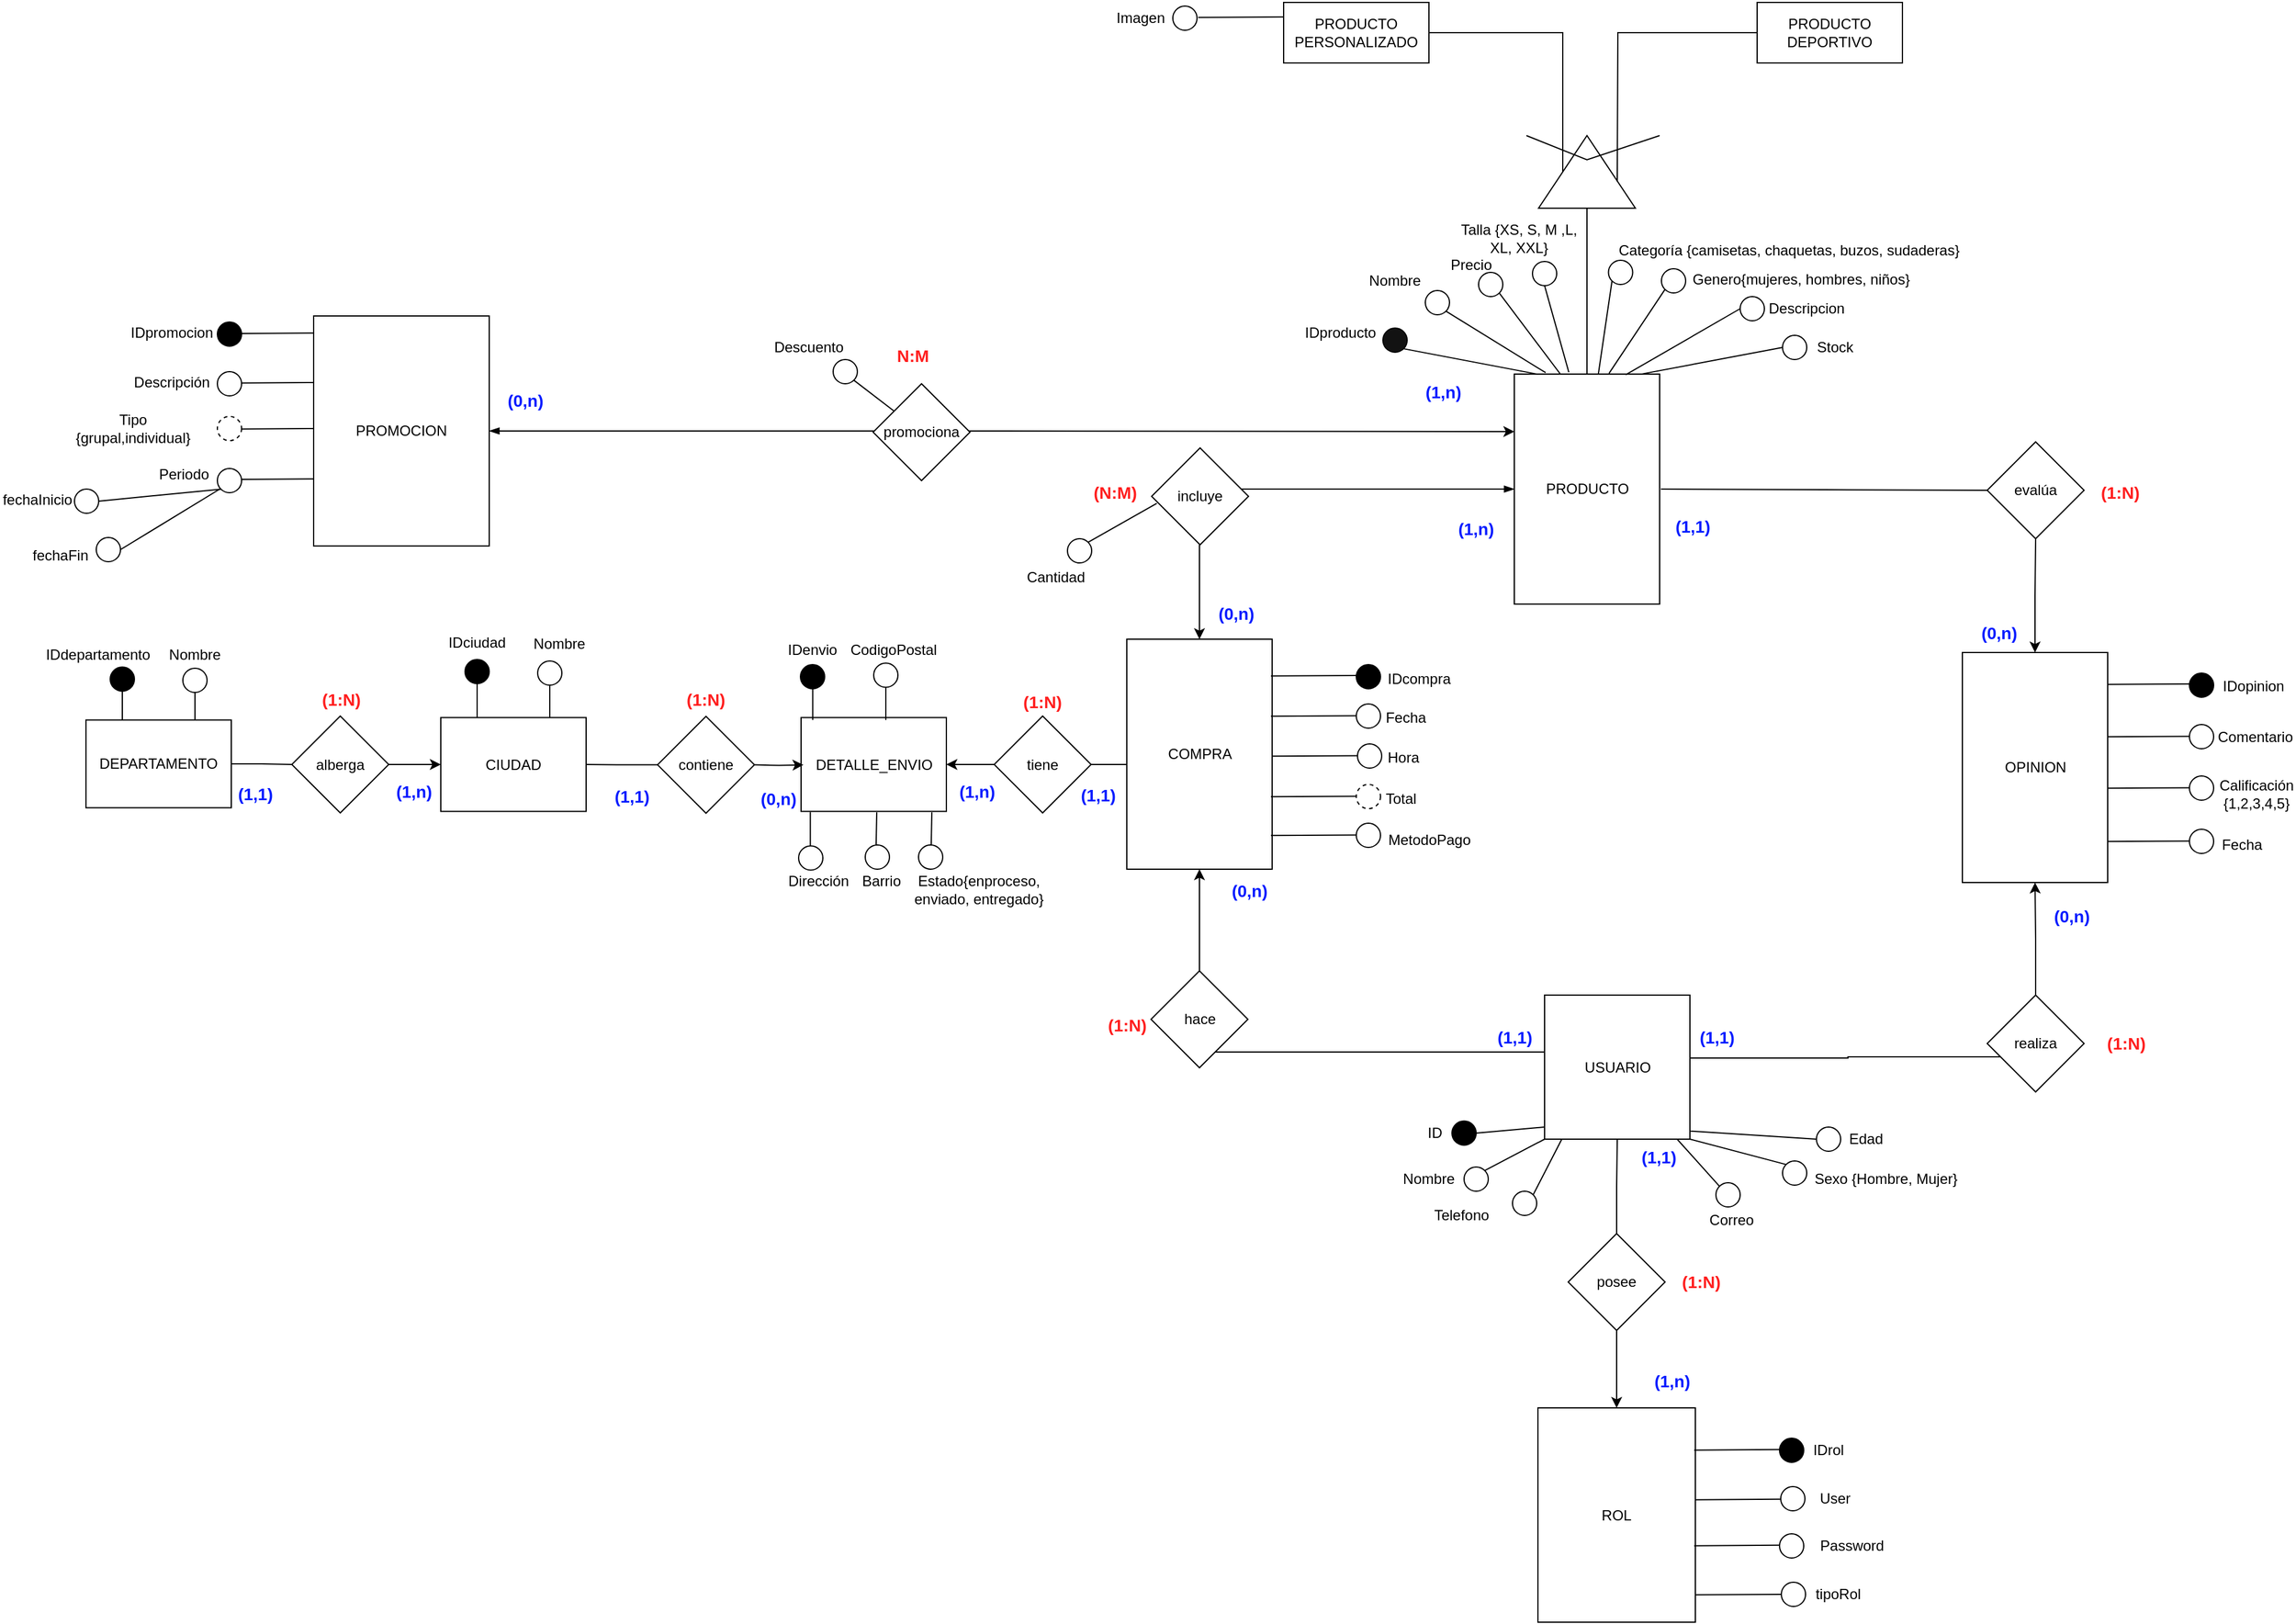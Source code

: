 <mxfile version="24.0.1" type="device">
  <diagram id="R2lEEEUBdFMjLlhIrx00" name="Page-1">
    <mxGraphModel dx="3002" dy="108" grid="1" gridSize="10" guides="1" tooltips="1" connect="1" arrows="1" fold="1" page="1" pageScale="1" pageWidth="850" pageHeight="1100" math="0" shadow="0" extFonts="Permanent Marker^https://fonts.googleapis.com/css?family=Permanent+Marker">
      <root>
        <mxCell id="0" />
        <mxCell id="1" parent="0" />
        <mxCell id="B-tJJO5V5-ldki5-tyMb-69" style="edgeStyle=orthogonalEdgeStyle;rounded=0;orthogonalLoop=1;jettySize=auto;html=1;entryX=0.5;entryY=1;entryDx=0;entryDy=0;" parent="1" source="B-tJJO5V5-ldki5-tyMb-221" target="B-tJJO5V5-ldki5-tyMb-68" edge="1">
          <mxGeometry relative="1" as="geometry" />
        </mxCell>
        <mxCell id="B-tJJO5V5-ldki5-tyMb-223" style="edgeStyle=orthogonalEdgeStyle;rounded=0;orthogonalLoop=1;jettySize=auto;html=1;entryX=0;entryY=1;entryDx=0;entryDy=0;endArrow=none;endFill=0;" parent="1" edge="1">
          <mxGeometry relative="1" as="geometry">
            <mxPoint x="971" y="2533" as="sourcePoint" />
            <mxPoint x="1241" y="2533" as="targetPoint" />
            <Array as="points">
              <mxPoint x="1106" y="2534" />
            </Array>
          </mxGeometry>
        </mxCell>
        <mxCell id="B-tJJO5V5-ldki5-tyMb-7" value="ID" style="text;html=1;align=center;verticalAlign=middle;whiteSpace=wrap;rounded=0;" parent="1" vertex="1">
          <mxGeometry x="735" y="2581" width="60" height="30" as="geometry" />
        </mxCell>
        <mxCell id="B-tJJO5V5-ldki5-tyMb-14" value="Nombre" style="text;html=1;align=center;verticalAlign=middle;whiteSpace=wrap;rounded=0;" parent="1" vertex="1">
          <mxGeometry x="730" y="2619" width="60" height="30" as="geometry" />
        </mxCell>
        <mxCell id="B-tJJO5V5-ldki5-tyMb-17" value="Telefono" style="text;html=1;align=center;verticalAlign=middle;whiteSpace=wrap;rounded=0;" parent="1" vertex="1">
          <mxGeometry x="757" y="2649" width="60" height="30" as="geometry" />
        </mxCell>
        <mxCell id="B-tJJO5V5-ldki5-tyMb-20" value="Correo" style="text;html=1;align=center;verticalAlign=middle;whiteSpace=wrap;rounded=0;" parent="1" vertex="1">
          <mxGeometry x="980" y="2653" width="60" height="30" as="geometry" />
        </mxCell>
        <mxCell id="B-tJJO5V5-ldki5-tyMb-71" style="edgeStyle=orthogonalEdgeStyle;rounded=0;orthogonalLoop=1;jettySize=auto;html=1;exitX=0;exitY=0.5;exitDx=0;exitDy=0;entryX=0.5;entryY=0;entryDx=0;entryDy=0;startArrow=blockThin;startFill=1;" parent="1" source="B-tJJO5V5-ldki5-tyMb-66" target="B-tJJO5V5-ldki5-tyMb-67" edge="1">
          <mxGeometry relative="1" as="geometry" />
        </mxCell>
        <mxCell id="B-tJJO5V5-ldki5-tyMb-220" style="edgeStyle=orthogonalEdgeStyle;rounded=0;orthogonalLoop=1;jettySize=auto;html=1;exitX=1;exitY=0.5;exitDx=0;exitDy=0;entryX=0;entryY=0.5;entryDx=0;entryDy=0;endArrow=none;endFill=0;" parent="1" target="B-tJJO5V5-ldki5-tyMb-215" edge="1">
          <mxGeometry relative="1" as="geometry">
            <mxPoint x="951.5" y="2064" as="sourcePoint" />
            <mxPoint x="1207" y="2064" as="targetPoint" />
          </mxGeometry>
        </mxCell>
        <mxCell id="q8I6Dq7IhVC8wUQGqoiU-75" style="edgeStyle=orthogonalEdgeStyle;rounded=0;orthogonalLoop=1;jettySize=auto;html=1;exitX=0.5;exitY=0;exitDx=0;exitDy=0;entryX=0;entryY=0.5;entryDx=0;entryDy=0;endArrow=none;endFill=0;" parent="1" source="B-tJJO5V5-ldki5-tyMb-66" target="q8I6Dq7IhVC8wUQGqoiU-72" edge="1">
          <mxGeometry relative="1" as="geometry" />
        </mxCell>
        <mxCell id="B-tJJO5V5-ldki5-tyMb-66" value="PRODUCTO" style="rounded=0;whiteSpace=wrap;html=1;" parent="1" vertex="1">
          <mxGeometry x="830.5" y="1969" width="120" height="190" as="geometry" />
        </mxCell>
        <mxCell id="B-tJJO5V5-ldki5-tyMb-84" style="edgeStyle=orthogonalEdgeStyle;rounded=0;orthogonalLoop=1;jettySize=auto;html=1;exitX=0.5;exitY=1;exitDx=0;exitDy=0;endArrow=none;endFill=0;startArrow=classic;startFill=1;" parent="1" source="B-tJJO5V5-ldki5-tyMb-67" edge="1">
          <mxGeometry relative="1" as="geometry">
            <mxPoint x="855.5" y="2529" as="targetPoint" />
            <Array as="points">
              <mxPoint x="570.5" y="2529" />
              <mxPoint x="855.5" y="2529" />
            </Array>
          </mxGeometry>
        </mxCell>
        <mxCell id="B-tJJO5V5-ldki5-tyMb-100" style="edgeStyle=orthogonalEdgeStyle;rounded=0;orthogonalLoop=1;jettySize=auto;html=1;entryX=1;entryY=0.5;entryDx=0;entryDy=0;endArrow=none;endFill=0;" parent="1" source="q8I6Dq7IhVC8wUQGqoiU-16" target="B-tJJO5V5-ldki5-tyMb-99" edge="1">
          <mxGeometry relative="1" as="geometry">
            <mxPoint x="363.059" y="2283.059" as="sourcePoint" />
          </mxGeometry>
        </mxCell>
        <mxCell id="B-tJJO5V5-ldki5-tyMb-67" value="COMPRA" style="rounded=0;whiteSpace=wrap;html=1;" parent="1" vertex="1">
          <mxGeometry x="510.5" y="2188" width="120" height="190" as="geometry" />
        </mxCell>
        <mxCell id="B-tJJO5V5-ldki5-tyMb-88" value="USUARIO" style="rounded=0;whiteSpace=wrap;html=1;" parent="1" vertex="1">
          <mxGeometry x="855.5" y="2482" width="120" height="119" as="geometry" />
        </mxCell>
        <mxCell id="B-tJJO5V5-ldki5-tyMb-93" style="edgeStyle=orthogonalEdgeStyle;rounded=0;orthogonalLoop=1;jettySize=auto;html=1;exitX=1;exitY=0.5;exitDx=0;exitDy=0;entryX=0;entryY=0.25;entryDx=0;entryDy=0;startArrow=blockThin;startFill=1;" parent="1" source="B-tJJO5V5-ldki5-tyMb-92" target="B-tJJO5V5-ldki5-tyMb-66" edge="1">
          <mxGeometry relative="1" as="geometry" />
        </mxCell>
        <mxCell id="B-tJJO5V5-ldki5-tyMb-92" value="PROMOCION" style="rounded=0;whiteSpace=wrap;html=1;" parent="1" vertex="1">
          <mxGeometry x="-161" y="1921" width="145" height="190" as="geometry" />
        </mxCell>
        <mxCell id="B-tJJO5V5-ldki5-tyMb-227" style="edgeStyle=orthogonalEdgeStyle;rounded=0;orthogonalLoop=1;jettySize=auto;html=1;exitX=1;exitY=0.5;exitDx=0;exitDy=0;entryX=0;entryY=0.5;entryDx=0;entryDy=0;endArrow=none;endFill=0;" parent="1" source="B-tJJO5V5-ldki5-tyMb-98" target="B-tJJO5V5-ldki5-tyMb-204" edge="1">
          <mxGeometry relative="1" as="geometry" />
        </mxCell>
        <mxCell id="B-tJJO5V5-ldki5-tyMb-98" value="DEPARTAMENTO" style="rounded=0;whiteSpace=wrap;html=1;" parent="1" vertex="1">
          <mxGeometry x="-349" y="2254.75" width="120" height="72.5" as="geometry" />
        </mxCell>
        <mxCell id="B-tJJO5V5-ldki5-tyMb-99" value="CIUDAD" style="rounded=0;whiteSpace=wrap;html=1;" parent="1" vertex="1">
          <mxGeometry x="-56" y="2252.75" width="120" height="77.5" as="geometry" />
        </mxCell>
        <mxCell id="B-tJJO5V5-ldki5-tyMb-102" value="IDproducto" style="text;html=1;align=center;verticalAlign=middle;whiteSpace=wrap;rounded=0;" parent="1" vertex="1">
          <mxGeometry x="657" y="1920" width="60" height="30" as="geometry" />
        </mxCell>
        <mxCell id="B-tJJO5V5-ldki5-tyMb-103" value="Nombre" style="text;html=1;align=center;verticalAlign=middle;whiteSpace=wrap;rounded=0;" parent="1" vertex="1">
          <mxGeometry x="692" y="1877" width="80" height="30" as="geometry" />
        </mxCell>
        <mxCell id="B-tJJO5V5-ldki5-tyMb-104" value="Precio" style="text;html=1;align=center;verticalAlign=middle;whiteSpace=wrap;rounded=0;" parent="1" vertex="1">
          <mxGeometry x="745" y="1864" width="100" height="30" as="geometry" />
        </mxCell>
        <mxCell id="B-tJJO5V5-ldki5-tyMb-105" value="Categoría {camisetas, chaquetas, buzos, sudaderas}" style="text;html=1;align=center;verticalAlign=middle;whiteSpace=wrap;rounded=0;" parent="1" vertex="1">
          <mxGeometry x="914" y="1852" width="286.5" height="30" as="geometry" />
        </mxCell>
        <mxCell id="B-tJJO5V5-ldki5-tyMb-108" value="" style="ellipse;whiteSpace=wrap;html=1;direction=south;fillColor=#121212;" parent="1" vertex="1">
          <mxGeometry x="722" y="1931" width="20" height="20" as="geometry" />
        </mxCell>
        <mxCell id="B-tJJO5V5-ldki5-tyMb-109" value="" style="ellipse;whiteSpace=wrap;html=1;" parent="1" vertex="1">
          <mxGeometry x="757" y="1900" width="20" height="20" as="geometry" />
        </mxCell>
        <mxCell id="B-tJJO5V5-ldki5-tyMb-110" value="" style="ellipse;whiteSpace=wrap;html=1;" parent="1" vertex="1">
          <mxGeometry x="801" y="1885" width="20" height="20" as="geometry" />
        </mxCell>
        <mxCell id="B-tJJO5V5-ldki5-tyMb-130" value="Genero{mujeres, hombres, niños}" style="text;html=1;align=center;verticalAlign=middle;whiteSpace=wrap;rounded=0;" parent="1" vertex="1">
          <mxGeometry x="952" y="1876" width="230.5" height="30" as="geometry" />
        </mxCell>
        <mxCell id="B-tJJO5V5-ldki5-tyMb-131" value="" style="ellipse;whiteSpace=wrap;html=1;" parent="1" vertex="1">
          <mxGeometry x="952" y="1882" width="20" height="20" as="geometry" />
        </mxCell>
        <mxCell id="B-tJJO5V5-ldki5-tyMb-132" value="Descripcion" style="text;html=1;align=center;verticalAlign=middle;whiteSpace=wrap;rounded=0;" parent="1" vertex="1">
          <mxGeometry x="1022" y="1900" width="100" height="30" as="geometry" />
        </mxCell>
        <mxCell id="B-tJJO5V5-ldki5-tyMb-133" value="Stock" style="text;html=1;align=center;verticalAlign=middle;whiteSpace=wrap;rounded=0;" parent="1" vertex="1">
          <mxGeometry x="1069" y="1932" width="53" height="30" as="geometry" />
        </mxCell>
        <mxCell id="B-tJJO5V5-ldki5-tyMb-135" value="" style="ellipse;whiteSpace=wrap;html=1;" parent="1" vertex="1">
          <mxGeometry x="1017" y="1905" width="20" height="20" as="geometry" />
        </mxCell>
        <mxCell id="B-tJJO5V5-ldki5-tyMb-137" value="" style="ellipse;whiteSpace=wrap;html=1;" parent="1" vertex="1">
          <mxGeometry x="1052" y="1937" width="20" height="20" as="geometry" />
        </mxCell>
        <mxCell id="B-tJJO5V5-ldki5-tyMb-138" value="" style="endArrow=none;html=1;rounded=0;exitX=1;exitY=0;exitDx=0;exitDy=0;entryX=0.097;entryY=0.001;entryDx=0;entryDy=0;entryPerimeter=0;" parent="1" source="B-tJJO5V5-ldki5-tyMb-108" edge="1">
          <mxGeometry width="50" height="50" relative="1" as="geometry">
            <mxPoint x="1029" y="1912" as="sourcePoint" />
            <mxPoint x="850.14" y="1969.19" as="targetPoint" />
          </mxGeometry>
        </mxCell>
        <mxCell id="B-tJJO5V5-ldki5-tyMb-139" value="" style="endArrow=none;html=1;rounded=0;exitX=1;exitY=1;exitDx=0;exitDy=0;entryX=0.149;entryY=-0.006;entryDx=0;entryDy=0;entryPerimeter=0;" parent="1" source="B-tJJO5V5-ldki5-tyMb-109" edge="1">
          <mxGeometry width="50" height="50" relative="1" as="geometry">
            <mxPoint x="749" y="1958" as="sourcePoint" />
            <mxPoint x="856.38" y="1967.86" as="targetPoint" />
          </mxGeometry>
        </mxCell>
        <mxCell id="B-tJJO5V5-ldki5-tyMb-140" value="" style="endArrow=none;html=1;rounded=0;exitX=1;exitY=1;exitDx=0;exitDy=0;entryX=0.25;entryY=0;entryDx=0;entryDy=0;" parent="1" source="B-tJJO5V5-ldki5-tyMb-110" edge="1">
          <mxGeometry width="50" height="50" relative="1" as="geometry">
            <mxPoint x="832" y="1914" as="sourcePoint" />
            <mxPoint x="868.5" y="1969" as="targetPoint" />
          </mxGeometry>
        </mxCell>
        <mxCell id="B-tJJO5V5-ldki5-tyMb-142" value="" style="endArrow=none;html=1;rounded=0;exitX=0;exitY=1;exitDx=0;exitDy=0;entryX=0.585;entryY=-0.003;entryDx=0;entryDy=0;entryPerimeter=0;" parent="1" source="B-tJJO5V5-ldki5-tyMb-131" edge="1">
          <mxGeometry width="50" height="50" relative="1" as="geometry">
            <mxPoint x="902" y="1895" as="sourcePoint" />
            <mxPoint x="908.7" y="1968.43" as="targetPoint" />
          </mxGeometry>
        </mxCell>
        <mxCell id="B-tJJO5V5-ldki5-tyMb-143" value="" style="endArrow=none;html=1;rounded=0;exitX=0;exitY=0.5;exitDx=0;exitDy=0;entryX=0.7;entryY=0.003;entryDx=0;entryDy=0;entryPerimeter=0;" parent="1" source="B-tJJO5V5-ldki5-tyMb-135" edge="1">
          <mxGeometry width="50" height="50" relative="1" as="geometry">
            <mxPoint x="965" y="1909" as="sourcePoint" />
            <mxPoint x="922.5" y="1969.57" as="targetPoint" />
          </mxGeometry>
        </mxCell>
        <mxCell id="B-tJJO5V5-ldki5-tyMb-144" value="" style="endArrow=none;html=1;rounded=0;exitX=0;exitY=0.5;exitDx=0;exitDy=0;entryX=0.816;entryY=-0.001;entryDx=0;entryDy=0;entryPerimeter=0;" parent="1" source="B-tJJO5V5-ldki5-tyMb-137" edge="1">
          <mxGeometry width="50" height="50" relative="1" as="geometry">
            <mxPoint x="1027" y="1925" as="sourcePoint" />
            <mxPoint x="936.42" y="1968.81" as="targetPoint" />
          </mxGeometry>
        </mxCell>
        <mxCell id="B-tJJO5V5-ldki5-tyMb-147" value="IDopinion" style="text;html=1;align=center;verticalAlign=middle;whiteSpace=wrap;rounded=0;" parent="1" vertex="1">
          <mxGeometry x="1407" y="2212.25" width="68" height="30" as="geometry" />
        </mxCell>
        <mxCell id="B-tJJO5V5-ldki5-tyMb-149" value="Comentario" style="text;html=1;align=center;verticalAlign=middle;whiteSpace=wrap;rounded=0;" parent="1" vertex="1">
          <mxGeometry x="1416" y="2253.5" width="53" height="30" as="geometry" />
        </mxCell>
        <mxCell id="B-tJJO5V5-ldki5-tyMb-150" value="Calificación&lt;br&gt;{1,2,3,4,5}" style="text;html=1;align=center;verticalAlign=middle;whiteSpace=wrap;rounded=0;" parent="1" vertex="1">
          <mxGeometry x="1412" y="2301" width="63" height="30" as="geometry" />
        </mxCell>
        <mxCell id="B-tJJO5V5-ldki5-tyMb-151" value="Fecha" style="text;html=1;align=center;verticalAlign=middle;whiteSpace=wrap;rounded=0;" parent="1" vertex="1">
          <mxGeometry x="1405" y="2343" width="53" height="30" as="geometry" />
        </mxCell>
        <mxCell id="B-tJJO5V5-ldki5-tyMb-153" value="" style="ellipse;whiteSpace=wrap;html=1;fillColor=#000000;" parent="1" vertex="1">
          <mxGeometry x="1388" y="2216" width="20" height="20" as="geometry" />
        </mxCell>
        <mxCell id="B-tJJO5V5-ldki5-tyMb-154" value="" style="ellipse;whiteSpace=wrap;html=1;" parent="1" vertex="1">
          <mxGeometry x="1388" y="2258.5" width="20" height="20" as="geometry" />
        </mxCell>
        <mxCell id="B-tJJO5V5-ldki5-tyMb-155" value="" style="ellipse;whiteSpace=wrap;html=1;" parent="1" vertex="1">
          <mxGeometry x="1388" y="2301" width="20" height="20" as="geometry" />
        </mxCell>
        <mxCell id="B-tJJO5V5-ldki5-tyMb-156" value="" style="ellipse;whiteSpace=wrap;html=1;" parent="1" vertex="1">
          <mxGeometry x="1388" y="2345" width="20" height="20" as="geometry" />
        </mxCell>
        <mxCell id="B-tJJO5V5-ldki5-tyMb-157" value="" style="endArrow=none;html=1;rounded=0;" parent="1" edge="1">
          <mxGeometry width="50" height="50" relative="1" as="geometry">
            <mxPoint x="1388" y="2225" as="sourcePoint" />
            <mxPoint x="1317.5" y="2225.41" as="targetPoint" />
          </mxGeometry>
        </mxCell>
        <mxCell id="B-tJJO5V5-ldki5-tyMb-158" value="" style="endArrow=none;html=1;rounded=0;" parent="1" edge="1">
          <mxGeometry width="50" height="50" relative="1" as="geometry">
            <mxPoint x="1388" y="2268.26" as="sourcePoint" />
            <mxPoint x="1317.5" y="2268.67" as="targetPoint" />
          </mxGeometry>
        </mxCell>
        <mxCell id="B-tJJO5V5-ldki5-tyMb-159" value="" style="endArrow=none;html=1;rounded=0;" parent="1" edge="1">
          <mxGeometry width="50" height="50" relative="1" as="geometry">
            <mxPoint x="1388" y="2310.76" as="sourcePoint" />
            <mxPoint x="1317.5" y="2311.17" as="targetPoint" />
          </mxGeometry>
        </mxCell>
        <mxCell id="B-tJJO5V5-ldki5-tyMb-160" value="" style="endArrow=none;html=1;rounded=0;" parent="1" edge="1">
          <mxGeometry width="50" height="50" relative="1" as="geometry">
            <mxPoint x="1388" y="2354.76" as="sourcePoint" />
            <mxPoint x="1317.5" y="2355.17" as="targetPoint" />
          </mxGeometry>
        </mxCell>
        <mxCell id="B-tJJO5V5-ldki5-tyMb-219" style="edgeStyle=orthogonalEdgeStyle;rounded=0;orthogonalLoop=1;jettySize=auto;html=1;exitX=0.5;exitY=0;exitDx=0;exitDy=0;entryX=0.5;entryY=1;entryDx=0;entryDy=0;endArrow=none;endFill=0;startArrow=classic;startFill=1;" parent="1" source="B-tJJO5V5-ldki5-tyMb-68" target="B-tJJO5V5-ldki5-tyMb-215" edge="1">
          <mxGeometry relative="1" as="geometry" />
        </mxCell>
        <mxCell id="B-tJJO5V5-ldki5-tyMb-68" value="OPINION" style="rounded=0;whiteSpace=wrap;html=1;" parent="1" vertex="1">
          <mxGeometry x="1200.5" y="2199" width="120" height="190" as="geometry" />
        </mxCell>
        <mxCell id="B-tJJO5V5-ldki5-tyMb-161" value="IDcompra" style="text;html=1;align=center;verticalAlign=middle;whiteSpace=wrap;rounded=0;" parent="1" vertex="1">
          <mxGeometry x="722" y="2206" width="60" height="30" as="geometry" />
        </mxCell>
        <mxCell id="B-tJJO5V5-ldki5-tyMb-162" value="Fecha" style="text;html=1;align=center;verticalAlign=middle;whiteSpace=wrap;rounded=0;" parent="1" vertex="1">
          <mxGeometry x="721" y="2237.5" width="40" height="30" as="geometry" />
        </mxCell>
        <mxCell id="B-tJJO5V5-ldki5-tyMb-163" value="Total" style="text;html=1;align=center;verticalAlign=middle;whiteSpace=wrap;rounded=0;" parent="1" vertex="1">
          <mxGeometry x="717" y="2305" width="40" height="30" as="geometry" />
        </mxCell>
        <mxCell id="B-tJJO5V5-ldki5-tyMb-164" value="MetodoPago" style="text;html=1;align=center;verticalAlign=middle;whiteSpace=wrap;rounded=0;" parent="1" vertex="1">
          <mxGeometry x="730" y="2339" width="61" height="30" as="geometry" />
        </mxCell>
        <mxCell id="B-tJJO5V5-ldki5-tyMb-175" value="" style="ellipse;whiteSpace=wrap;html=1;fillColor=#000000;" parent="1" vertex="1">
          <mxGeometry x="700" y="2209" width="20" height="20" as="geometry" />
        </mxCell>
        <mxCell id="B-tJJO5V5-ldki5-tyMb-176" value="" style="ellipse;whiteSpace=wrap;html=1;" parent="1" vertex="1">
          <mxGeometry x="700" y="2241.5" width="20" height="20" as="geometry" />
        </mxCell>
        <mxCell id="B-tJJO5V5-ldki5-tyMb-177" value="" style="ellipse;whiteSpace=wrap;html=1;dashed=1;" parent="1" vertex="1">
          <mxGeometry x="700" y="2308" width="20" height="20" as="geometry" />
        </mxCell>
        <mxCell id="B-tJJO5V5-ldki5-tyMb-178" value="" style="ellipse;whiteSpace=wrap;html=1;" parent="1" vertex="1">
          <mxGeometry x="700" y="2340" width="20" height="20" as="geometry" />
        </mxCell>
        <mxCell id="B-tJJO5V5-ldki5-tyMb-179" value="" style="endArrow=none;html=1;rounded=0;" parent="1" edge="1">
          <mxGeometry width="50" height="50" relative="1" as="geometry">
            <mxPoint x="700" y="2218" as="sourcePoint" />
            <mxPoint x="629.5" y="2218.41" as="targetPoint" />
          </mxGeometry>
        </mxCell>
        <mxCell id="B-tJJO5V5-ldki5-tyMb-180" value="" style="endArrow=none;html=1;rounded=0;" parent="1" edge="1">
          <mxGeometry width="50" height="50" relative="1" as="geometry">
            <mxPoint x="700" y="2251.26" as="sourcePoint" />
            <mxPoint x="629.5" y="2251.67" as="targetPoint" />
          </mxGeometry>
        </mxCell>
        <mxCell id="B-tJJO5V5-ldki5-tyMb-181" value="" style="endArrow=none;html=1;rounded=0;" parent="1" edge="1">
          <mxGeometry width="50" height="50" relative="1" as="geometry">
            <mxPoint x="700" y="2317.76" as="sourcePoint" />
            <mxPoint x="629.5" y="2318.17" as="targetPoint" />
          </mxGeometry>
        </mxCell>
        <mxCell id="B-tJJO5V5-ldki5-tyMb-182" value="" style="endArrow=none;html=1;rounded=0;" parent="1" edge="1">
          <mxGeometry width="50" height="50" relative="1" as="geometry">
            <mxPoint x="700" y="2349.76" as="sourcePoint" />
            <mxPoint x="629.5" y="2350.17" as="targetPoint" />
          </mxGeometry>
        </mxCell>
        <mxCell id="B-tJJO5V5-ldki5-tyMb-183" value="IDciudad" style="text;html=1;align=center;verticalAlign=middle;whiteSpace=wrap;rounded=0;" parent="1" vertex="1">
          <mxGeometry x="-56" y="2176" width="60" height="30" as="geometry" />
        </mxCell>
        <mxCell id="B-tJJO5V5-ldki5-tyMb-184" value="Nombre" style="text;html=1;align=center;verticalAlign=middle;whiteSpace=wrap;rounded=0;" parent="1" vertex="1">
          <mxGeometry x="12" y="2177" width="60" height="30" as="geometry" />
        </mxCell>
        <mxCell id="B-tJJO5V5-ldki5-tyMb-186" value="IDpromocion" style="text;html=1;align=center;verticalAlign=middle;whiteSpace=wrap;rounded=0;" parent="1" vertex="1">
          <mxGeometry x="-308.5" y="1920" width="60" height="30" as="geometry" />
        </mxCell>
        <mxCell id="B-tJJO5V5-ldki5-tyMb-187" value="Descripción" style="text;html=1;align=center;verticalAlign=middle;whiteSpace=wrap;rounded=0;" parent="1" vertex="1">
          <mxGeometry x="-308.5" y="1961" width="60" height="30" as="geometry" />
        </mxCell>
        <mxCell id="B-tJJO5V5-ldki5-tyMb-188" value="Tipo {grupal,individual}" style="text;html=1;align=center;verticalAlign=middle;whiteSpace=wrap;rounded=0;" parent="1" vertex="1">
          <mxGeometry x="-340.5" y="1999" width="60" height="30" as="geometry" />
        </mxCell>
        <mxCell id="B-tJJO5V5-ldki5-tyMb-189" value="Periodo" style="text;html=1;align=center;verticalAlign=middle;whiteSpace=wrap;rounded=0;" parent="1" vertex="1">
          <mxGeometry x="-298.5" y="2037" width="60" height="30" as="geometry" />
        </mxCell>
        <mxCell id="B-tJJO5V5-ldki5-tyMb-190" value="fechaInicio" style="text;html=1;align=center;verticalAlign=middle;whiteSpace=wrap;rounded=0;" parent="1" vertex="1">
          <mxGeometry x="-419.5" y="2058" width="60" height="30" as="geometry" />
        </mxCell>
        <mxCell id="B-tJJO5V5-ldki5-tyMb-191" value="fechaFin" style="text;html=1;align=center;verticalAlign=middle;whiteSpace=wrap;rounded=0;" parent="1" vertex="1">
          <mxGeometry x="-400.5" y="2104" width="60" height="30" as="geometry" />
        </mxCell>
        <mxCell id="B-tJJO5V5-ldki5-tyMb-192" value="IDdepartamento" style="text;html=1;align=center;verticalAlign=middle;whiteSpace=wrap;rounded=0;" parent="1" vertex="1">
          <mxGeometry x="-369" y="2186" width="60" height="30" as="geometry" />
        </mxCell>
        <mxCell id="B-tJJO5V5-ldki5-tyMb-193" value="Nombre" style="text;html=1;align=center;verticalAlign=middle;whiteSpace=wrap;rounded=0;" parent="1" vertex="1">
          <mxGeometry x="-289" y="2186" width="60" height="30" as="geometry" />
        </mxCell>
        <mxCell id="B-tJJO5V5-ldki5-tyMb-194" value="" style="ellipse;whiteSpace=wrap;html=1;fillColor=#000000;" parent="1" vertex="1">
          <mxGeometry x="-36" y="2204.75" width="20" height="20" as="geometry" />
        </mxCell>
        <mxCell id="B-tJJO5V5-ldki5-tyMb-195" value="" style="ellipse;whiteSpace=wrap;html=1;" parent="1" vertex="1">
          <mxGeometry x="24" y="2206" width="20" height="20" as="geometry" />
        </mxCell>
        <mxCell id="B-tJJO5V5-ldki5-tyMb-196" value="" style="ellipse;whiteSpace=wrap;html=1;fillColor=#000000;" parent="1" vertex="1">
          <mxGeometry x="-329" y="2211" width="20" height="20" as="geometry" />
        </mxCell>
        <mxCell id="B-tJJO5V5-ldki5-tyMb-197" value="" style="ellipse;whiteSpace=wrap;html=1;" parent="1" vertex="1">
          <mxGeometry x="-269" y="2212" width="20" height="20" as="geometry" />
        </mxCell>
        <mxCell id="B-tJJO5V5-ldki5-tyMb-198" value="" style="endArrow=none;html=1;rounded=0;exitX=0.5;exitY=1;exitDx=0;exitDy=0;entryX=0.25;entryY=0;entryDx=0;entryDy=0;" parent="1" source="B-tJJO5V5-ldki5-tyMb-196" target="B-tJJO5V5-ldki5-tyMb-98" edge="1">
          <mxGeometry width="50" height="50" relative="1" as="geometry">
            <mxPoint x="-319.429" y="2209.071" as="sourcePoint" />
            <mxPoint x="-326.5" y="2255.5" as="targetPoint" />
          </mxGeometry>
        </mxCell>
        <mxCell id="B-tJJO5V5-ldki5-tyMb-199" value="" style="endArrow=none;html=1;rounded=0;exitX=0.5;exitY=1;exitDx=0;exitDy=0;entryX=0.75;entryY=0;entryDx=0;entryDy=0;" parent="1" source="B-tJJO5V5-ldki5-tyMb-197" target="B-tJJO5V5-ldki5-tyMb-98" edge="1">
          <mxGeometry width="50" height="50" relative="1" as="geometry">
            <mxPoint x="-134.299" y="2209.571" as="sourcePoint" />
            <mxPoint x="-134.37" y="2255.5" as="targetPoint" />
          </mxGeometry>
        </mxCell>
        <mxCell id="B-tJJO5V5-ldki5-tyMb-200" value="" style="endArrow=none;html=1;rounded=0;exitX=0.5;exitY=1;exitDx=0;exitDy=0;entryX=0.25;entryY=0;entryDx=0;entryDy=0;" parent="1" source="B-tJJO5V5-ldki5-tyMb-194" target="B-tJJO5V5-ldki5-tyMb-99" edge="1">
          <mxGeometry width="50" height="50" relative="1" as="geometry">
            <mxPoint x="58.701" y="2205.571" as="sourcePoint" />
            <mxPoint x="58.63" y="2251.5" as="targetPoint" />
          </mxGeometry>
        </mxCell>
        <mxCell id="B-tJJO5V5-ldki5-tyMb-201" value="" style="endArrow=none;html=1;rounded=0;exitX=0.5;exitY=1;exitDx=0;exitDy=0;entryX=0.75;entryY=0;entryDx=0;entryDy=0;" parent="1" source="B-tJJO5V5-ldki5-tyMb-195" target="B-tJJO5V5-ldki5-tyMb-99" edge="1">
          <mxGeometry width="50" height="50" relative="1" as="geometry">
            <mxPoint x="157.701" y="2205.571" as="sourcePoint" />
            <mxPoint x="157.63" y="2251.5" as="targetPoint" />
          </mxGeometry>
        </mxCell>
        <mxCell id="B-tJJO5V5-ldki5-tyMb-205" value="" style="edgeStyle=orthogonalEdgeStyle;rounded=0;orthogonalLoop=1;jettySize=auto;html=1;exitX=0;exitY=0.5;exitDx=0;exitDy=0;entryX=1;entryY=0.5;entryDx=0;entryDy=0;endArrow=none;endFill=0;startArrow=classic;startFill=1;" parent="1" source="B-tJJO5V5-ldki5-tyMb-99" target="B-tJJO5V5-ldki5-tyMb-204" edge="1">
          <mxGeometry relative="1" as="geometry">
            <mxPoint x="23.5" y="2291" as="sourcePoint" />
            <mxPoint x="-123.5" y="2292" as="targetPoint" />
          </mxGeometry>
        </mxCell>
        <mxCell id="B-tJJO5V5-ldki5-tyMb-204" value="alberga" style="rhombus;whiteSpace=wrap;html=1;" parent="1" vertex="1">
          <mxGeometry x="-179" y="2251.5" width="80" height="80" as="geometry" />
        </mxCell>
        <mxCell id="B-tJJO5V5-ldki5-tyMb-212" value="promociona" style="rhombus;whiteSpace=wrap;html=1;" parent="1" vertex="1">
          <mxGeometry x="301" y="1977" width="80" height="80" as="geometry" />
        </mxCell>
        <mxCell id="B-tJJO5V5-ldki5-tyMb-213" value="incluye" style="rhombus;whiteSpace=wrap;html=1;" parent="1" vertex="1">
          <mxGeometry x="531" y="2030" width="80" height="80" as="geometry" />
        </mxCell>
        <mxCell id="B-tJJO5V5-ldki5-tyMb-214" value="hace" style="rhombus;whiteSpace=wrap;html=1;" parent="1" vertex="1">
          <mxGeometry x="530.5" y="2462" width="80" height="80" as="geometry" />
        </mxCell>
        <mxCell id="B-tJJO5V5-ldki5-tyMb-215" value="evalúa" style="rhombus;whiteSpace=wrap;html=1;" parent="1" vertex="1">
          <mxGeometry x="1221" y="2025" width="80" height="80" as="geometry" />
        </mxCell>
        <mxCell id="B-tJJO5V5-ldki5-tyMb-221" value="realiza" style="rhombus;whiteSpace=wrap;html=1;" parent="1" vertex="1">
          <mxGeometry x="1221" y="2482" width="80" height="80" as="geometry" />
        </mxCell>
        <mxCell id="B-tJJO5V5-ldki5-tyMb-229" value="&lt;font style=&quot;font-size: 14px;&quot;&gt;(1:N)&lt;/font&gt;" style="text;html=1;align=center;verticalAlign=middle;whiteSpace=wrap;rounded=0;fontStyle=1;fontColor=#FF1F1F;fontSize=14;" parent="1" vertex="1">
          <mxGeometry x="481" y="2492" width="60" height="30" as="geometry" />
        </mxCell>
        <mxCell id="B-tJJO5V5-ldki5-tyMb-230" value="(1,1)" style="text;html=1;align=center;verticalAlign=middle;whiteSpace=wrap;rounded=0;fontStyle=1;fontColor=#031CFF;fontSize=14;" parent="1" vertex="1">
          <mxGeometry x="801" y="2502" width="60" height="30" as="geometry" />
        </mxCell>
        <mxCell id="B-tJJO5V5-ldki5-tyMb-232" value="(0,n)" style="text;html=1;align=center;verticalAlign=middle;whiteSpace=wrap;rounded=0;fontStyle=1;fontColor=#031CFF;fontSize=14;" parent="1" vertex="1">
          <mxGeometry x="581.5" y="2381" width="60" height="30" as="geometry" />
        </mxCell>
        <mxCell id="B-tJJO5V5-ldki5-tyMb-234" value="(1,n)" style="text;html=1;align=center;verticalAlign=middle;whiteSpace=wrap;rounded=0;fontStyle=1;fontColor=#031CFF;fontSize=14;" parent="1" vertex="1">
          <mxGeometry x="769" y="2082" width="60" height="30" as="geometry" />
        </mxCell>
        <mxCell id="B-tJJO5V5-ldki5-tyMb-235" value="&lt;font style=&quot;font-size: 14px;&quot;&gt;(N:M)&lt;/font&gt;" style="text;html=1;align=center;verticalAlign=middle;whiteSpace=wrap;rounded=0;fontStyle=1;fontColor=#FF1F1F;fontSize=14;" parent="1" vertex="1">
          <mxGeometry x="470.5" y="2052" width="60" height="30" as="geometry" />
        </mxCell>
        <mxCell id="B-tJJO5V5-ldki5-tyMb-237" value="(1,1)" style="text;html=1;align=center;verticalAlign=middle;whiteSpace=wrap;rounded=0;fontStyle=1;fontColor=#031CFF;fontSize=14;" parent="1" vertex="1">
          <mxGeometry x="948" y="2080" width="60" height="30" as="geometry" />
        </mxCell>
        <mxCell id="B-tJJO5V5-ldki5-tyMb-238" value="(0,n)" style="text;html=1;align=center;verticalAlign=middle;whiteSpace=wrap;rounded=0;fontStyle=1;fontColor=#031CFF;fontSize=14;" parent="1" vertex="1">
          <mxGeometry x="1201" y="2168" width="60" height="30" as="geometry" />
        </mxCell>
        <mxCell id="B-tJJO5V5-ldki5-tyMb-240" value="&lt;font style=&quot;font-size: 14px;&quot;&gt;(1:N)&lt;/font&gt;" style="text;html=1;align=center;verticalAlign=middle;whiteSpace=wrap;rounded=0;fontStyle=1;fontColor=#FF1F1F;fontSize=14;" parent="1" vertex="1">
          <mxGeometry x="1301" y="2052" width="60" height="30" as="geometry" />
        </mxCell>
        <mxCell id="B-tJJO5V5-ldki5-tyMb-241" value="(1,1)" style="text;html=1;align=center;verticalAlign=middle;whiteSpace=wrap;rounded=0;fontStyle=1;fontColor=#031CFF;fontSize=14;" parent="1" vertex="1">
          <mxGeometry x="968.25" y="2502" width="60" height="30" as="geometry" />
        </mxCell>
        <mxCell id="B-tJJO5V5-ldki5-tyMb-242" value="(0,n)" style="text;html=1;align=center;verticalAlign=middle;whiteSpace=wrap;rounded=0;fontStyle=1;fontColor=#031CFF;fontSize=14;" parent="1" vertex="1">
          <mxGeometry x="1261" y="2402" width="60" height="30" as="geometry" />
        </mxCell>
        <mxCell id="B-tJJO5V5-ldki5-tyMb-243" value="&lt;font style=&quot;font-size: 14px;&quot;&gt;(1:N)&lt;/font&gt;" style="text;html=1;align=center;verticalAlign=middle;whiteSpace=wrap;rounded=0;fontStyle=1;fontColor=#FF1F1F;fontSize=14;" parent="1" vertex="1">
          <mxGeometry x="1306" y="2507" width="60" height="30" as="geometry" />
        </mxCell>
        <mxCell id="B-tJJO5V5-ldki5-tyMb-247" value="&lt;font style=&quot;font-size: 14px;&quot;&gt;(1:N)&lt;/font&gt;" style="text;html=1;align=center;verticalAlign=middle;whiteSpace=wrap;rounded=0;fontStyle=1;fontColor=#FF1F1F;fontSize=14;" parent="1" vertex="1">
          <mxGeometry x="411" y="2224.75" width="60" height="30" as="geometry" />
        </mxCell>
        <mxCell id="B-tJJO5V5-ldki5-tyMb-248" value="(1,n)" style="text;html=1;align=center;verticalAlign=middle;whiteSpace=wrap;rounded=0;fontStyle=1;fontColor=#031CFF;fontSize=14;" parent="1" vertex="1">
          <mxGeometry x="-108" y="2299" width="60" height="30" as="geometry" />
        </mxCell>
        <mxCell id="B-tJJO5V5-ldki5-tyMb-249" value="(1,1)" style="text;html=1;align=center;verticalAlign=middle;whiteSpace=wrap;rounded=0;fontStyle=1;fontColor=#031CFF;fontSize=14;" parent="1" vertex="1">
          <mxGeometry x="-239" y="2301" width="60" height="30" as="geometry" />
        </mxCell>
        <mxCell id="B-tJJO5V5-ldki5-tyMb-259" value="&lt;font style=&quot;font-size: 14px;&quot;&gt;N:M&lt;/font&gt;" style="text;html=1;align=center;verticalAlign=middle;whiteSpace=wrap;rounded=0;fontStyle=1;fontColor=#FF1F1F;fontSize=14;" parent="1" vertex="1">
          <mxGeometry x="303.5" y="1939" width="60" height="30" as="geometry" />
        </mxCell>
        <mxCell id="B-tJJO5V5-ldki5-tyMb-260" value="(1,n)" style="text;html=1;align=center;verticalAlign=middle;whiteSpace=wrap;rounded=0;fontStyle=1;fontColor=#031CFF;fontSize=14;" parent="1" vertex="1">
          <mxGeometry x="742" y="1969" width="60" height="30" as="geometry" />
        </mxCell>
        <mxCell id="B-tJJO5V5-ldki5-tyMb-261" value="(0,n)" style="text;html=1;align=center;verticalAlign=middle;whiteSpace=wrap;rounded=0;fontStyle=1;fontColor=#031CFF;fontSize=14;" parent="1" vertex="1">
          <mxGeometry x="-16" y="1976" width="60" height="30" as="geometry" />
        </mxCell>
        <mxCell id="tMmgzjKB5kkBQhknU5Ob-1" value="" style="ellipse;whiteSpace=wrap;html=1;direction=south;" parent="1" vertex="1">
          <mxGeometry x="461.5" y="2105" width="20" height="20" as="geometry" />
        </mxCell>
        <mxCell id="tMmgzjKB5kkBQhknU5Ob-2" value="Cantidad" style="text;html=1;align=center;verticalAlign=middle;whiteSpace=wrap;rounded=0;" parent="1" vertex="1">
          <mxGeometry x="421.5" y="2122" width="60" height="30" as="geometry" />
        </mxCell>
        <mxCell id="tMmgzjKB5kkBQhknU5Ob-4" value="" style="endArrow=none;html=1;rounded=0;exitX=0;exitY=0;exitDx=0;exitDy=0;entryX=0.053;entryY=0.573;entryDx=0;entryDy=0;entryPerimeter=0;" parent="1" source="tMmgzjKB5kkBQhknU5Ob-1" target="B-tJJO5V5-ldki5-tyMb-213" edge="1">
          <mxGeometry width="50" height="50" relative="1" as="geometry">
            <mxPoint x="749" y="1958" as="sourcePoint" />
            <mxPoint x="860.14" y="1979.19" as="targetPoint" />
          </mxGeometry>
        </mxCell>
        <mxCell id="tMmgzjKB5kkBQhknU5Ob-6" value="PRODUCTO PERSONALIZADO" style="rounded=0;whiteSpace=wrap;html=1;" parent="1" vertex="1">
          <mxGeometry x="640" y="1662" width="120" height="50" as="geometry" />
        </mxCell>
        <mxCell id="tMmgzjKB5kkBQhknU5Ob-7" value="PRODUCTO DEPORTIVO" style="rounded=0;whiteSpace=wrap;html=1;" parent="1" vertex="1">
          <mxGeometry x="1031" y="1662" width="120" height="50" as="geometry" />
        </mxCell>
        <mxCell id="tMmgzjKB5kkBQhknU5Ob-8" value="Imagen" style="text;html=1;align=center;verticalAlign=middle;whiteSpace=wrap;rounded=0;" parent="1" vertex="1">
          <mxGeometry x="496.5" y="1660" width="50" height="30" as="geometry" />
        </mxCell>
        <mxCell id="q8I6Dq7IhVC8wUQGqoiU-1" value="(1,1)" style="text;html=1;align=center;verticalAlign=middle;whiteSpace=wrap;rounded=0;fontStyle=1;fontColor=#031CFF;fontSize=14;" parent="1" vertex="1">
          <mxGeometry x="456.5" y="2301.5" width="60" height="30" as="geometry" />
        </mxCell>
        <mxCell id="q8I6Dq7IhVC8wUQGqoiU-2" value="(0,n)" style="text;html=1;align=center;verticalAlign=middle;whiteSpace=wrap;rounded=0;fontStyle=1;fontColor=#031CFF;fontSize=14;" parent="1" vertex="1">
          <mxGeometry x="570.5" y="2152" width="60" height="30" as="geometry" />
        </mxCell>
        <mxCell id="q8I6Dq7IhVC8wUQGqoiU-4" value="" style="ellipse;whiteSpace=wrap;html=1;" parent="1" vertex="1">
          <mxGeometry x="-240.5" y="2047" width="20" height="20" as="geometry" />
        </mxCell>
        <mxCell id="q8I6Dq7IhVC8wUQGqoiU-5" value="" style="ellipse;whiteSpace=wrap;html=1;dashed=1;" parent="1" vertex="1">
          <mxGeometry x="-240.5" y="2004" width="20" height="20" as="geometry" />
        </mxCell>
        <mxCell id="q8I6Dq7IhVC8wUQGqoiU-7" value="" style="ellipse;whiteSpace=wrap;html=1;" parent="1" vertex="1">
          <mxGeometry x="-240.5" y="1967" width="20" height="20" as="geometry" />
        </mxCell>
        <mxCell id="q8I6Dq7IhVC8wUQGqoiU-9" value="" style="ellipse;whiteSpace=wrap;html=1;fillColor=#000000;" parent="1" vertex="1">
          <mxGeometry x="-240.5" y="1926" width="20" height="20" as="geometry" />
        </mxCell>
        <mxCell id="q8I6Dq7IhVC8wUQGqoiU-15" style="edgeStyle=orthogonalEdgeStyle;rounded=0;orthogonalLoop=1;jettySize=auto;html=1;exitX=1;exitY=0.5;exitDx=0;exitDy=0;entryX=0;entryY=0.5;entryDx=0;entryDy=0;endArrow=none;endFill=0;" parent="1" source="q8I6Dq7IhVC8wUQGqoiU-21" target="B-tJJO5V5-ldki5-tyMb-67" edge="1">
          <mxGeometry relative="1" as="geometry" />
        </mxCell>
        <mxCell id="tMmgzjKB5kkBQhknU5Ob-5" value="DETALLE_ENVIO" style="rounded=0;whiteSpace=wrap;html=1;" parent="1" vertex="1">
          <mxGeometry x="241.5" y="2252.75" width="120" height="77.5" as="geometry" />
        </mxCell>
        <mxCell id="q8I6Dq7IhVC8wUQGqoiU-17" value="" style="edgeStyle=orthogonalEdgeStyle;rounded=0;orthogonalLoop=1;jettySize=auto;html=1;entryX=1;entryY=0.5;entryDx=0;entryDy=0;endArrow=none;endFill=0;startArrow=classic;startFill=1;" parent="1" target="q8I6Dq7IhVC8wUQGqoiU-16" edge="1">
          <mxGeometry relative="1" as="geometry">
            <mxPoint x="243.5" y="2291.833" as="sourcePoint" />
            <mxPoint x="147" y="2291" as="targetPoint" />
          </mxGeometry>
        </mxCell>
        <mxCell id="q8I6Dq7IhVC8wUQGqoiU-16" value="contiene" style="rhombus;whiteSpace=wrap;html=1;" parent="1" vertex="1">
          <mxGeometry x="123" y="2251.75" width="80" height="80" as="geometry" />
        </mxCell>
        <mxCell id="q8I6Dq7IhVC8wUQGqoiU-18" value="&lt;font style=&quot;font-size: 14px;&quot;&gt;(1:N)&lt;/font&gt;" style="text;html=1;align=center;verticalAlign=middle;whiteSpace=wrap;rounded=0;fontStyle=1;fontColor=#FF1F1F;fontSize=14;" parent="1" vertex="1">
          <mxGeometry x="-168" y="2222.75" width="60" height="30" as="geometry" />
        </mxCell>
        <mxCell id="q8I6Dq7IhVC8wUQGqoiU-22" value="" style="edgeStyle=orthogonalEdgeStyle;rounded=0;orthogonalLoop=1;jettySize=auto;html=1;exitX=1;exitY=0.5;exitDx=0;exitDy=0;entryX=0;entryY=0.5;entryDx=0;entryDy=0;endArrow=none;endFill=0;startArrow=classic;startFill=1;" parent="1" source="tMmgzjKB5kkBQhknU5Ob-5" target="q8I6Dq7IhVC8wUQGqoiU-21" edge="1">
          <mxGeometry relative="1" as="geometry">
            <mxPoint x="391" y="2293" as="sourcePoint" />
            <mxPoint x="511" y="2283" as="targetPoint" />
          </mxGeometry>
        </mxCell>
        <mxCell id="q8I6Dq7IhVC8wUQGqoiU-21" value="tiene" style="rhombus;whiteSpace=wrap;html=1;" parent="1" vertex="1">
          <mxGeometry x="401" y="2251.5" width="80" height="80" as="geometry" />
        </mxCell>
        <mxCell id="q8I6Dq7IhVC8wUQGqoiU-23" value="(1,n)" style="text;html=1;align=center;verticalAlign=middle;whiteSpace=wrap;rounded=0;fontStyle=1;fontColor=#031CFF;fontSize=14;" parent="1" vertex="1">
          <mxGeometry x="357" y="2298.5" width="60" height="31.75" as="geometry" />
        </mxCell>
        <mxCell id="q8I6Dq7IhVC8wUQGqoiU-25" value="(1,1)" style="text;html=1;align=center;verticalAlign=middle;whiteSpace=wrap;rounded=0;fontStyle=1;fontColor=#031CFF;fontSize=14;" parent="1" vertex="1">
          <mxGeometry x="72" y="2303" width="60" height="30" as="geometry" />
        </mxCell>
        <mxCell id="q8I6Dq7IhVC8wUQGqoiU-26" value="(0,n)" style="text;html=1;align=center;verticalAlign=middle;whiteSpace=wrap;rounded=0;fontStyle=1;fontColor=#031CFF;fontSize=14;" parent="1" vertex="1">
          <mxGeometry x="193" y="2305" width="60" height="30" as="geometry" />
        </mxCell>
        <mxCell id="q8I6Dq7IhVC8wUQGqoiU-27" value="&lt;font style=&quot;font-size: 14px;&quot;&gt;(1:N)&lt;/font&gt;" style="text;html=1;align=center;verticalAlign=middle;whiteSpace=wrap;rounded=0;fontStyle=1;fontColor=#FF1F1F;fontSize=14;" parent="1" vertex="1">
          <mxGeometry x="133" y="2223" width="60" height="30" as="geometry" />
        </mxCell>
        <mxCell id="q8I6Dq7IhVC8wUQGqoiU-29" value="" style="ellipse;whiteSpace=wrap;html=1;" parent="1" vertex="1">
          <mxGeometry x="-340.5" y="2104" width="20" height="20" as="geometry" />
        </mxCell>
        <mxCell id="q8I6Dq7IhVC8wUQGqoiU-30" value="" style="ellipse;whiteSpace=wrap;html=1;" parent="1" vertex="1">
          <mxGeometry x="-358.5" y="2064" width="20" height="20" as="geometry" />
        </mxCell>
        <mxCell id="q8I6Dq7IhVC8wUQGqoiU-35" value="ROL" style="rounded=0;whiteSpace=wrap;html=1;" parent="1" vertex="1">
          <mxGeometry x="850" y="2823" width="130" height="177" as="geometry" />
        </mxCell>
        <mxCell id="q8I6Dq7IhVC8wUQGqoiU-38" value="" style="edgeStyle=orthogonalEdgeStyle;rounded=0;orthogonalLoop=1;jettySize=auto;html=1;endArrow=classic;endFill=1;" parent="1" source="q8I6Dq7IhVC8wUQGqoiU-36" target="q8I6Dq7IhVC8wUQGqoiU-35" edge="1">
          <mxGeometry relative="1" as="geometry" />
        </mxCell>
        <mxCell id="5dL5cyMrQPnS33rhY-oN-14" style="edgeStyle=orthogonalEdgeStyle;rounded=0;orthogonalLoop=1;jettySize=auto;html=1;exitX=0.5;exitY=0;exitDx=0;exitDy=0;entryX=0.5;entryY=1;entryDx=0;entryDy=0;endArrow=none;endFill=0;" parent="1" source="q8I6Dq7IhVC8wUQGqoiU-36" target="B-tJJO5V5-ldki5-tyMb-88" edge="1">
          <mxGeometry relative="1" as="geometry" />
        </mxCell>
        <mxCell id="q8I6Dq7IhVC8wUQGqoiU-36" value="posee" style="rhombus;whiteSpace=wrap;html=1;" parent="1" vertex="1">
          <mxGeometry x="875" y="2679" width="80" height="80" as="geometry" />
        </mxCell>
        <mxCell id="q8I6Dq7IhVC8wUQGqoiU-40" value="(1,n)" style="text;html=1;align=center;verticalAlign=middle;whiteSpace=wrap;rounded=0;fontStyle=1;fontColor=#031CFF;fontSize=14;" parent="1" vertex="1">
          <mxGeometry x="931" y="2786" width="60" height="30" as="geometry" />
        </mxCell>
        <mxCell id="q8I6Dq7IhVC8wUQGqoiU-43" value="IDrol" style="text;html=1;align=center;verticalAlign=middle;whiteSpace=wrap;rounded=0;" parent="1" vertex="1">
          <mxGeometry x="1059.5" y="2843" width="60" height="30" as="geometry" />
        </mxCell>
        <mxCell id="q8I6Dq7IhVC8wUQGqoiU-44" value="User" style="text;html=1;align=center;verticalAlign=middle;whiteSpace=wrap;rounded=0;" parent="1" vertex="1">
          <mxGeometry x="1071" y="2883" width="49" height="30" as="geometry" />
        </mxCell>
        <mxCell id="q8I6Dq7IhVC8wUQGqoiU-45" value="Password" style="text;html=1;align=center;verticalAlign=middle;whiteSpace=wrap;rounded=0;" parent="1" vertex="1">
          <mxGeometry x="1079.25" y="2922" width="60.75" height="30" as="geometry" />
        </mxCell>
        <mxCell id="q8I6Dq7IhVC8wUQGqoiU-47" value="tipoRol" style="text;html=1;align=center;verticalAlign=middle;whiteSpace=wrap;rounded=0;" parent="1" vertex="1">
          <mxGeometry x="1067.5" y="2962" width="60" height="30" as="geometry" />
        </mxCell>
        <mxCell id="q8I6Dq7IhVC8wUQGqoiU-48" value="" style="ellipse;whiteSpace=wrap;html=1;fillColor=#000000;" parent="1" vertex="1">
          <mxGeometry x="1049.5" y="2848" width="20" height="20" as="geometry" />
        </mxCell>
        <mxCell id="q8I6Dq7IhVC8wUQGqoiU-49" value="" style="ellipse;whiteSpace=wrap;html=1;" parent="1" vertex="1">
          <mxGeometry x="1050.5" y="2888" width="20" height="20" as="geometry" />
        </mxCell>
        <mxCell id="q8I6Dq7IhVC8wUQGqoiU-50" value="" style="ellipse;whiteSpace=wrap;html=1;" parent="1" vertex="1">
          <mxGeometry x="1049.5" y="2927" width="20" height="20" as="geometry" />
        </mxCell>
        <mxCell id="q8I6Dq7IhVC8wUQGqoiU-51" value="" style="ellipse;whiteSpace=wrap;html=1;" parent="1" vertex="1">
          <mxGeometry x="1051" y="2967" width="20" height="20" as="geometry" />
        </mxCell>
        <mxCell id="q8I6Dq7IhVC8wUQGqoiU-52" value="(1,1)" style="text;html=1;align=center;verticalAlign=middle;whiteSpace=wrap;rounded=0;fontStyle=1;fontColor=#031CFF;fontSize=14;" parent="1" vertex="1">
          <mxGeometry x="920" y="2601" width="60" height="30" as="geometry" />
        </mxCell>
        <mxCell id="q8I6Dq7IhVC8wUQGqoiU-54" value="(1:N)" style="text;html=1;align=center;verticalAlign=middle;whiteSpace=wrap;rounded=0;fontStyle=1;fontColor=#FF1F1F;fontSize=14;" parent="1" vertex="1">
          <mxGeometry x="955" y="2704" width="60" height="30" as="geometry" />
        </mxCell>
        <mxCell id="q8I6Dq7IhVC8wUQGqoiU-56" value="" style="endArrow=none;html=1;rounded=0;" parent="1" edge="1">
          <mxGeometry width="50" height="50" relative="1" as="geometry">
            <mxPoint x="1051" y="2977" as="sourcePoint" />
            <mxPoint x="980.5" y="2977.41" as="targetPoint" />
          </mxGeometry>
        </mxCell>
        <mxCell id="q8I6Dq7IhVC8wUQGqoiU-57" value="" style="endArrow=none;html=1;rounded=0;" parent="1" edge="1">
          <mxGeometry width="50" height="50" relative="1" as="geometry">
            <mxPoint x="1049.5" y="2936.41" as="sourcePoint" />
            <mxPoint x="979" y="2936.82" as="targetPoint" />
          </mxGeometry>
        </mxCell>
        <mxCell id="q8I6Dq7IhVC8wUQGqoiU-58" value="" style="endArrow=none;html=1;rounded=0;" parent="1" edge="1">
          <mxGeometry width="50" height="50" relative="1" as="geometry">
            <mxPoint x="1051" y="2898.41" as="sourcePoint" />
            <mxPoint x="980.5" y="2898.82" as="targetPoint" />
          </mxGeometry>
        </mxCell>
        <mxCell id="q8I6Dq7IhVC8wUQGqoiU-59" value="" style="endArrow=none;html=1;rounded=0;" parent="1" edge="1">
          <mxGeometry width="50" height="50" relative="1" as="geometry">
            <mxPoint x="1049.5" y="2857.41" as="sourcePoint" />
            <mxPoint x="979" y="2857.82" as="targetPoint" />
          </mxGeometry>
        </mxCell>
        <mxCell id="q8I6Dq7IhVC8wUQGqoiU-72" value="" style="triangle;whiteSpace=wrap;html=1;rotation=-90;" parent="1" vertex="1">
          <mxGeometry x="860.5" y="1762" width="60" height="80" as="geometry" />
        </mxCell>
        <mxCell id="q8I6Dq7IhVC8wUQGqoiU-73" value="" style="endArrow=none;html=1;rounded=0;" parent="1" edge="1">
          <mxGeometry width="50" height="50" relative="1" as="geometry">
            <mxPoint x="840.5" y="1772" as="sourcePoint" />
            <mxPoint x="950.5" y="1772" as="targetPoint" />
            <Array as="points">
              <mxPoint x="890.5" y="1792" />
            </Array>
          </mxGeometry>
        </mxCell>
        <mxCell id="q8I6Dq7IhVC8wUQGqoiU-76" style="edgeStyle=orthogonalEdgeStyle;rounded=0;orthogonalLoop=1;jettySize=auto;html=1;exitX=1;exitY=0.5;exitDx=0;exitDy=0;entryX=0.5;entryY=0;entryDx=0;entryDy=0;endArrow=none;endFill=0;" parent="1" source="tMmgzjKB5kkBQhknU5Ob-6" target="q8I6Dq7IhVC8wUQGqoiU-72" edge="1">
          <mxGeometry relative="1" as="geometry">
            <mxPoint x="849.33" y="1762" as="sourcePoint" />
            <mxPoint x="849.33" y="1625" as="targetPoint" />
          </mxGeometry>
        </mxCell>
        <mxCell id="q8I6Dq7IhVC8wUQGqoiU-77" style="edgeStyle=orthogonalEdgeStyle;rounded=0;orthogonalLoop=1;jettySize=auto;html=1;exitX=0;exitY=0.5;exitDx=0;exitDy=0;entryX=0.5;entryY=0;entryDx=0;entryDy=0;endArrow=none;endFill=0;" parent="1" source="tMmgzjKB5kkBQhknU5Ob-7" edge="1">
          <mxGeometry relative="1" as="geometry">
            <mxPoint x="1026.5" y="1685" as="sourcePoint" />
            <mxPoint x="915.5" y="1810" as="targetPoint" />
          </mxGeometry>
        </mxCell>
        <mxCell id="q8I6Dq7IhVC8wUQGqoiU-78" value="" style="ellipse;whiteSpace=wrap;html=1;" parent="1" vertex="1">
          <mxGeometry x="548.5" y="1665" width="20" height="20" as="geometry" />
        </mxCell>
        <mxCell id="q8I6Dq7IhVC8wUQGqoiU-79" value="" style="ellipse;whiteSpace=wrap;html=1;" parent="1" vertex="1">
          <mxGeometry x="908.25" y="1875" width="20" height="20" as="geometry" />
        </mxCell>
        <mxCell id="q8I6Dq7IhVC8wUQGqoiU-80" value="" style="endArrow=none;html=1;rounded=0;" parent="1" edge="1">
          <mxGeometry width="50" height="50" relative="1" as="geometry">
            <mxPoint x="640" y="1674" as="sourcePoint" />
            <mxPoint x="569.5" y="1674.41" as="targetPoint" />
          </mxGeometry>
        </mxCell>
        <mxCell id="q8I6Dq7IhVC8wUQGqoiU-81" value="" style="endArrow=none;html=1;rounded=0;entryX=0.578;entryY=0.001;entryDx=0;entryDy=0;exitX=0;exitY=1;exitDx=0;exitDy=0;entryPerimeter=0;" parent="1" source="q8I6Dq7IhVC8wUQGqoiU-79" target="B-tJJO5V5-ldki5-tyMb-66" edge="1">
          <mxGeometry width="50" height="50" relative="1" as="geometry">
            <mxPoint x="1142.5" y="1801.47" as="sourcePoint" />
            <mxPoint x="1072" y="1801.88" as="targetPoint" />
          </mxGeometry>
        </mxCell>
        <mxCell id="q8I6Dq7IhVC8wUQGqoiU-84" value="Talla {XS, S, M ,L, XL, XXL}" style="text;html=1;align=center;verticalAlign=middle;whiteSpace=wrap;rounded=0;" parent="1" vertex="1">
          <mxGeometry x="778" y="1842" width="112.5" height="30" as="geometry" />
        </mxCell>
        <mxCell id="q8I6Dq7IhVC8wUQGqoiU-85" value="" style="ellipse;whiteSpace=wrap;html=1;" parent="1" vertex="1">
          <mxGeometry x="845.5" y="1876" width="20" height="20" as="geometry" />
        </mxCell>
        <mxCell id="q8I6Dq7IhVC8wUQGqoiU-86" value="" style="endArrow=none;html=1;rounded=0;exitX=0.5;exitY=1;exitDx=0;exitDy=0;entryX=0.375;entryY=-0.008;entryDx=0;entryDy=0;entryPerimeter=0;" parent="1" source="q8I6Dq7IhVC8wUQGqoiU-85" target="B-tJJO5V5-ldki5-tyMb-66" edge="1">
          <mxGeometry width="50" height="50" relative="1" as="geometry">
            <mxPoint x="839" y="1909" as="sourcePoint" />
            <mxPoint x="878.5" y="1979" as="targetPoint" />
          </mxGeometry>
        </mxCell>
        <mxCell id="q8I6Dq7IhVC8wUQGqoiU-91" value="" style="endArrow=none;html=1;rounded=0;" parent="1" edge="1">
          <mxGeometry width="50" height="50" relative="1" as="geometry">
            <mxPoint x="-161" y="1935.13" as="sourcePoint" />
            <mxPoint x="-221" y="1935.54" as="targetPoint" />
          </mxGeometry>
        </mxCell>
        <mxCell id="q8I6Dq7IhVC8wUQGqoiU-93" value="" style="endArrow=none;html=1;rounded=0;" parent="1" edge="1">
          <mxGeometry width="50" height="50" relative="1" as="geometry">
            <mxPoint x="-161" y="1976" as="sourcePoint" />
            <mxPoint x="-221" y="1976.41" as="targetPoint" />
          </mxGeometry>
        </mxCell>
        <mxCell id="q8I6Dq7IhVC8wUQGqoiU-94" value="" style="endArrow=none;html=1;rounded=0;" parent="1" edge="1">
          <mxGeometry width="50" height="50" relative="1" as="geometry">
            <mxPoint x="-160.5" y="2014" as="sourcePoint" />
            <mxPoint x="-220.5" y="2014.41" as="targetPoint" />
          </mxGeometry>
        </mxCell>
        <mxCell id="q8I6Dq7IhVC8wUQGqoiU-95" value="" style="endArrow=none;html=1;rounded=0;" parent="1" edge="1">
          <mxGeometry width="50" height="50" relative="1" as="geometry">
            <mxPoint x="-161" y="2055.57" as="sourcePoint" />
            <mxPoint x="-221" y="2055.98" as="targetPoint" />
          </mxGeometry>
        </mxCell>
        <mxCell id="q8I6Dq7IhVC8wUQGqoiU-96" value="" style="endArrow=none;html=1;rounded=0;exitX=0;exitY=1;exitDx=0;exitDy=0;" parent="1" source="q8I6Dq7IhVC8wUQGqoiU-4" edge="1">
          <mxGeometry width="50" height="50" relative="1" as="geometry">
            <mxPoint x="-280.5" y="2072" as="sourcePoint" />
            <mxPoint x="-338.5" y="2074" as="targetPoint" />
          </mxGeometry>
        </mxCell>
        <mxCell id="q8I6Dq7IhVC8wUQGqoiU-98" value="" style="endArrow=none;html=1;rounded=0;entryX=1;entryY=0.5;entryDx=0;entryDy=0;" parent="1" target="q8I6Dq7IhVC8wUQGqoiU-29" edge="1">
          <mxGeometry width="50" height="50" relative="1" as="geometry">
            <mxPoint x="-238.5" y="2064" as="sourcePoint" />
            <mxPoint x="-328.5" y="2084" as="targetPoint" />
          </mxGeometry>
        </mxCell>
        <mxCell id="q8I6Dq7IhVC8wUQGqoiU-99" value="IDenvio" style="text;html=1;align=center;verticalAlign=middle;whiteSpace=wrap;rounded=0;" parent="1" vertex="1">
          <mxGeometry x="221" y="2182.25" width="60" height="30" as="geometry" />
        </mxCell>
        <mxCell id="q8I6Dq7IhVC8wUQGqoiU-100" value="" style="ellipse;whiteSpace=wrap;html=1;fillColor=#000000;" parent="1" vertex="1">
          <mxGeometry x="241" y="2209" width="20" height="20" as="geometry" />
        </mxCell>
        <mxCell id="q8I6Dq7IhVC8wUQGqoiU-101" value="" style="endArrow=none;html=1;rounded=0;exitX=0.5;exitY=1;exitDx=0;exitDy=0;entryX=0.25;entryY=0;entryDx=0;entryDy=0;" parent="1" edge="1">
          <mxGeometry width="50" height="50" relative="1" as="geometry">
            <mxPoint x="251.16" y="2226.75" as="sourcePoint" />
            <mxPoint x="251.16" y="2254.75" as="targetPoint" />
          </mxGeometry>
        </mxCell>
        <mxCell id="q8I6Dq7IhVC8wUQGqoiU-102" value="CodigoPostal" style="text;html=1;align=center;verticalAlign=middle;whiteSpace=wrap;rounded=0;" parent="1" vertex="1">
          <mxGeometry x="288" y="2182" width="60" height="30" as="geometry" />
        </mxCell>
        <mxCell id="q8I6Dq7IhVC8wUQGqoiU-103" value="" style="ellipse;whiteSpace=wrap;html=1;" parent="1" vertex="1">
          <mxGeometry x="301.5" y="2207.75" width="20" height="20" as="geometry" />
        </mxCell>
        <mxCell id="q8I6Dq7IhVC8wUQGqoiU-104" value="" style="endArrow=none;html=1;rounded=0;exitX=0.5;exitY=1;exitDx=0;exitDy=0;entryX=0.75;entryY=0;entryDx=0;entryDy=0;" parent="1" source="q8I6Dq7IhVC8wUQGqoiU-103" edge="1">
          <mxGeometry width="50" height="50" relative="1" as="geometry">
            <mxPoint x="435.201" y="2207.321" as="sourcePoint" />
            <mxPoint x="311.5" y="2254.75" as="targetPoint" />
          </mxGeometry>
        </mxCell>
        <mxCell id="q8I6Dq7IhVC8wUQGqoiU-105" value="Dirección" style="text;html=1;align=center;verticalAlign=middle;whiteSpace=wrap;rounded=0;" parent="1" vertex="1">
          <mxGeometry x="226" y="2373" width="60" height="30" as="geometry" />
        </mxCell>
        <mxCell id="q8I6Dq7IhVC8wUQGqoiU-106" value="" style="ellipse;whiteSpace=wrap;html=1;" parent="1" vertex="1">
          <mxGeometry x="239.5" y="2358.75" width="20" height="20" as="geometry" />
        </mxCell>
        <mxCell id="q8I6Dq7IhVC8wUQGqoiU-108" value="" style="endArrow=none;html=1;rounded=0;exitX=0.5;exitY=1;exitDx=0;exitDy=0;entryX=0.25;entryY=0;entryDx=0;entryDy=0;" parent="1" edge="1">
          <mxGeometry width="50" height="50" relative="1" as="geometry">
            <mxPoint x="249.16" y="2330.75" as="sourcePoint" />
            <mxPoint x="249.16" y="2358.75" as="targetPoint" />
          </mxGeometry>
        </mxCell>
        <mxCell id="q8I6Dq7IhVC8wUQGqoiU-109" value="" style="endArrow=none;html=1;rounded=0;exitX=0.5;exitY=1;exitDx=0;exitDy=0;entryX=0.75;entryY=0;entryDx=0;entryDy=0;" parent="1" edge="1">
          <mxGeometry width="50" height="50" relative="1" as="geometry">
            <mxPoint x="304" y="2331" as="sourcePoint" />
            <mxPoint x="303.5" y="2357.75" as="targetPoint" />
          </mxGeometry>
        </mxCell>
        <mxCell id="q8I6Dq7IhVC8wUQGqoiU-110" value="Barrio" style="text;html=1;align=center;verticalAlign=middle;whiteSpace=wrap;rounded=0;" parent="1" vertex="1">
          <mxGeometry x="278" y="2373" width="60" height="30" as="geometry" />
        </mxCell>
        <mxCell id="q8I6Dq7IhVC8wUQGqoiU-111" value="" style="ellipse;whiteSpace=wrap;html=1;" parent="1" vertex="1">
          <mxGeometry x="294.5" y="2358" width="20" height="20" as="geometry" />
        </mxCell>
        <mxCell id="q8I6Dq7IhVC8wUQGqoiU-112" value="" style="ellipse;whiteSpace=wrap;html=1;" parent="1" vertex="1">
          <mxGeometry x="338.5" y="2358" width="20" height="20" as="geometry" />
        </mxCell>
        <mxCell id="q8I6Dq7IhVC8wUQGqoiU-113" value="" style="endArrow=none;html=1;rounded=0;exitX=0.5;exitY=1;exitDx=0;exitDy=0;entryX=0.75;entryY=0;entryDx=0;entryDy=0;" parent="1" edge="1">
          <mxGeometry width="50" height="50" relative="1" as="geometry">
            <mxPoint x="349.5" y="2331" as="sourcePoint" />
            <mxPoint x="349" y="2357.75" as="targetPoint" />
          </mxGeometry>
        </mxCell>
        <mxCell id="q8I6Dq7IhVC8wUQGqoiU-114" value="Estado{enproceso, enviado, entregado}" style="text;html=1;align=center;verticalAlign=middle;whiteSpace=wrap;rounded=0;" parent="1" vertex="1">
          <mxGeometry x="321.5" y="2380" width="133" height="30" as="geometry" />
        </mxCell>
        <mxCell id="MdIci423SiJmmUN1vsK9-3" value="Hora" style="text;html=1;align=center;verticalAlign=middle;whiteSpace=wrap;rounded=0;" parent="1" vertex="1">
          <mxGeometry x="719" y="2270.5" width="40" height="30" as="geometry" />
        </mxCell>
        <mxCell id="MdIci423SiJmmUN1vsK9-4" value="" style="ellipse;whiteSpace=wrap;html=1;" parent="1" vertex="1">
          <mxGeometry x="701" y="2274.5" width="20" height="20" as="geometry" />
        </mxCell>
        <mxCell id="MdIci423SiJmmUN1vsK9-5" value="" style="endArrow=none;html=1;rounded=0;" parent="1" edge="1">
          <mxGeometry width="50" height="50" relative="1" as="geometry">
            <mxPoint x="701" y="2284.26" as="sourcePoint" />
            <mxPoint x="630.5" y="2284.67" as="targetPoint" />
          </mxGeometry>
        </mxCell>
        <mxCell id="0vTIoIjfDlh6bT6ZosJp-2" value="" style="ellipse;whiteSpace=wrap;html=1;" parent="1" vertex="1">
          <mxGeometry x="268" y="1957" width="20" height="20" as="geometry" />
        </mxCell>
        <mxCell id="0vTIoIjfDlh6bT6ZosJp-4" value="" style="endArrow=none;html=1;rounded=0;entryX=1;entryY=1;entryDx=0;entryDy=0;" parent="1" source="B-tJJO5V5-ldki5-tyMb-212" target="0vTIoIjfDlh6bT6ZosJp-2" edge="1">
          <mxGeometry width="50" height="50" relative="1" as="geometry">
            <mxPoint x="410" y="1930" as="sourcePoint" />
            <mxPoint x="328" y="1980" as="targetPoint" />
          </mxGeometry>
        </mxCell>
        <mxCell id="0vTIoIjfDlh6bT6ZosJp-5" value="Descuento" style="text;html=1;align=center;verticalAlign=middle;whiteSpace=wrap;rounded=0;" parent="1" vertex="1">
          <mxGeometry x="218" y="1932" width="60" height="30" as="geometry" />
        </mxCell>
        <mxCell id="JXzixsypXzWb4Lsl4Xp9-1" value="Sexo {Hombre, Mujer}" style="text;html=1;align=center;verticalAlign=middle;whiteSpace=wrap;rounded=0;" parent="1" vertex="1">
          <mxGeometry x="1072" y="2619" width="131" height="30" as="geometry" />
        </mxCell>
        <mxCell id="JXzixsypXzWb4Lsl4Xp9-4" value="Edad" style="text;html=1;align=center;verticalAlign=middle;whiteSpace=wrap;rounded=0;" parent="1" vertex="1">
          <mxGeometry x="1091" y="2586" width="60" height="30" as="geometry" />
        </mxCell>
        <mxCell id="5dL5cyMrQPnS33rhY-oN-2" value="" style="ellipse;whiteSpace=wrap;html=1;fillColor=#000000;" parent="1" vertex="1">
          <mxGeometry x="779" y="2586" width="20" height="20" as="geometry" />
        </mxCell>
        <mxCell id="5dL5cyMrQPnS33rhY-oN-3" value="" style="ellipse;whiteSpace=wrap;html=1;" parent="1" vertex="1">
          <mxGeometry x="789" y="2624" width="20" height="20" as="geometry" />
        </mxCell>
        <mxCell id="5dL5cyMrQPnS33rhY-oN-4" value="" style="ellipse;whiteSpace=wrap;html=1;" parent="1" vertex="1">
          <mxGeometry x="829" y="2644" width="20" height="20" as="geometry" />
        </mxCell>
        <mxCell id="5dL5cyMrQPnS33rhY-oN-5" value="" style="ellipse;whiteSpace=wrap;html=1;" parent="1" vertex="1">
          <mxGeometry x="997" y="2637" width="20" height="20" as="geometry" />
        </mxCell>
        <mxCell id="5dL5cyMrQPnS33rhY-oN-6" value="" style="ellipse;whiteSpace=wrap;html=1;" parent="1" vertex="1">
          <mxGeometry x="1052" y="2619" width="20" height="20" as="geometry" />
        </mxCell>
        <mxCell id="5dL5cyMrQPnS33rhY-oN-7" value="" style="ellipse;whiteSpace=wrap;html=1;" parent="1" vertex="1">
          <mxGeometry x="1080" y="2591" width="20" height="20" as="geometry" />
        </mxCell>
        <mxCell id="5dL5cyMrQPnS33rhY-oN-8" value="" style="endArrow=none;html=1;rounded=0;entryX=1;entryY=0.5;entryDx=0;entryDy=0;exitX=-0.001;exitY=0.916;exitDx=0;exitDy=0;exitPerimeter=0;" parent="1" source="B-tJJO5V5-ldki5-tyMb-88" target="5dL5cyMrQPnS33rhY-oN-2" edge="1">
          <mxGeometry width="50" height="50" relative="1" as="geometry">
            <mxPoint x="865.5" y="2595.6" as="sourcePoint" />
            <mxPoint x="805.5" y="2596.01" as="targetPoint" />
          </mxGeometry>
        </mxCell>
        <mxCell id="5dL5cyMrQPnS33rhY-oN-9" value="" style="endArrow=none;html=1;rounded=0;entryX=1;entryY=0;entryDx=0;entryDy=0;exitX=0;exitY=1;exitDx=0;exitDy=0;" parent="1" source="B-tJJO5V5-ldki5-tyMb-88" target="5dL5cyMrQPnS33rhY-oN-3" edge="1">
          <mxGeometry width="50" height="50" relative="1" as="geometry">
            <mxPoint x="864" y="2601" as="sourcePoint" />
            <mxPoint x="809" y="2606" as="targetPoint" />
          </mxGeometry>
        </mxCell>
        <mxCell id="5dL5cyMrQPnS33rhY-oN-10" value="" style="endArrow=none;html=1;rounded=0;entryX=1;entryY=0;entryDx=0;entryDy=0;exitX=0.119;exitY=0.999;exitDx=0;exitDy=0;exitPerimeter=0;" parent="1" source="B-tJJO5V5-ldki5-tyMb-88" target="5dL5cyMrQPnS33rhY-oN-4" edge="1">
          <mxGeometry width="50" height="50" relative="1" as="geometry">
            <mxPoint x="874" y="2611" as="sourcePoint" />
            <mxPoint x="819" y="2616" as="targetPoint" />
          </mxGeometry>
        </mxCell>
        <mxCell id="5dL5cyMrQPnS33rhY-oN-11" value="" style="endArrow=none;html=1;rounded=0;entryX=0;entryY=0;entryDx=0;entryDy=0;exitX=0.911;exitY=0.999;exitDx=0;exitDy=0;exitPerimeter=0;" parent="1" source="B-tJJO5V5-ldki5-tyMb-88" target="5dL5cyMrQPnS33rhY-oN-5" edge="1">
          <mxGeometry width="50" height="50" relative="1" as="geometry">
            <mxPoint x="884" y="2621" as="sourcePoint" />
            <mxPoint x="829" y="2626" as="targetPoint" />
          </mxGeometry>
        </mxCell>
        <mxCell id="5dL5cyMrQPnS33rhY-oN-12" value="" style="endArrow=none;html=1;rounded=0;entryX=0;entryY=0;entryDx=0;entryDy=0;exitX=1;exitY=1;exitDx=0;exitDy=0;" parent="1" source="B-tJJO5V5-ldki5-tyMb-88" target="5dL5cyMrQPnS33rhY-oN-6" edge="1">
          <mxGeometry width="50" height="50" relative="1" as="geometry">
            <mxPoint x="894" y="2631" as="sourcePoint" />
            <mxPoint x="839" y="2636" as="targetPoint" />
          </mxGeometry>
        </mxCell>
        <mxCell id="5dL5cyMrQPnS33rhY-oN-13" value="" style="endArrow=none;html=1;rounded=0;entryX=0;entryY=0.5;entryDx=0;entryDy=0;exitX=1.005;exitY=0.944;exitDx=0;exitDy=0;exitPerimeter=0;" parent="1" source="B-tJJO5V5-ldki5-tyMb-88" target="5dL5cyMrQPnS33rhY-oN-7" edge="1">
          <mxGeometry width="50" height="50" relative="1" as="geometry">
            <mxPoint x="904" y="2641" as="sourcePoint" />
            <mxPoint x="849" y="2646" as="targetPoint" />
          </mxGeometry>
        </mxCell>
      </root>
    </mxGraphModel>
  </diagram>
</mxfile>
